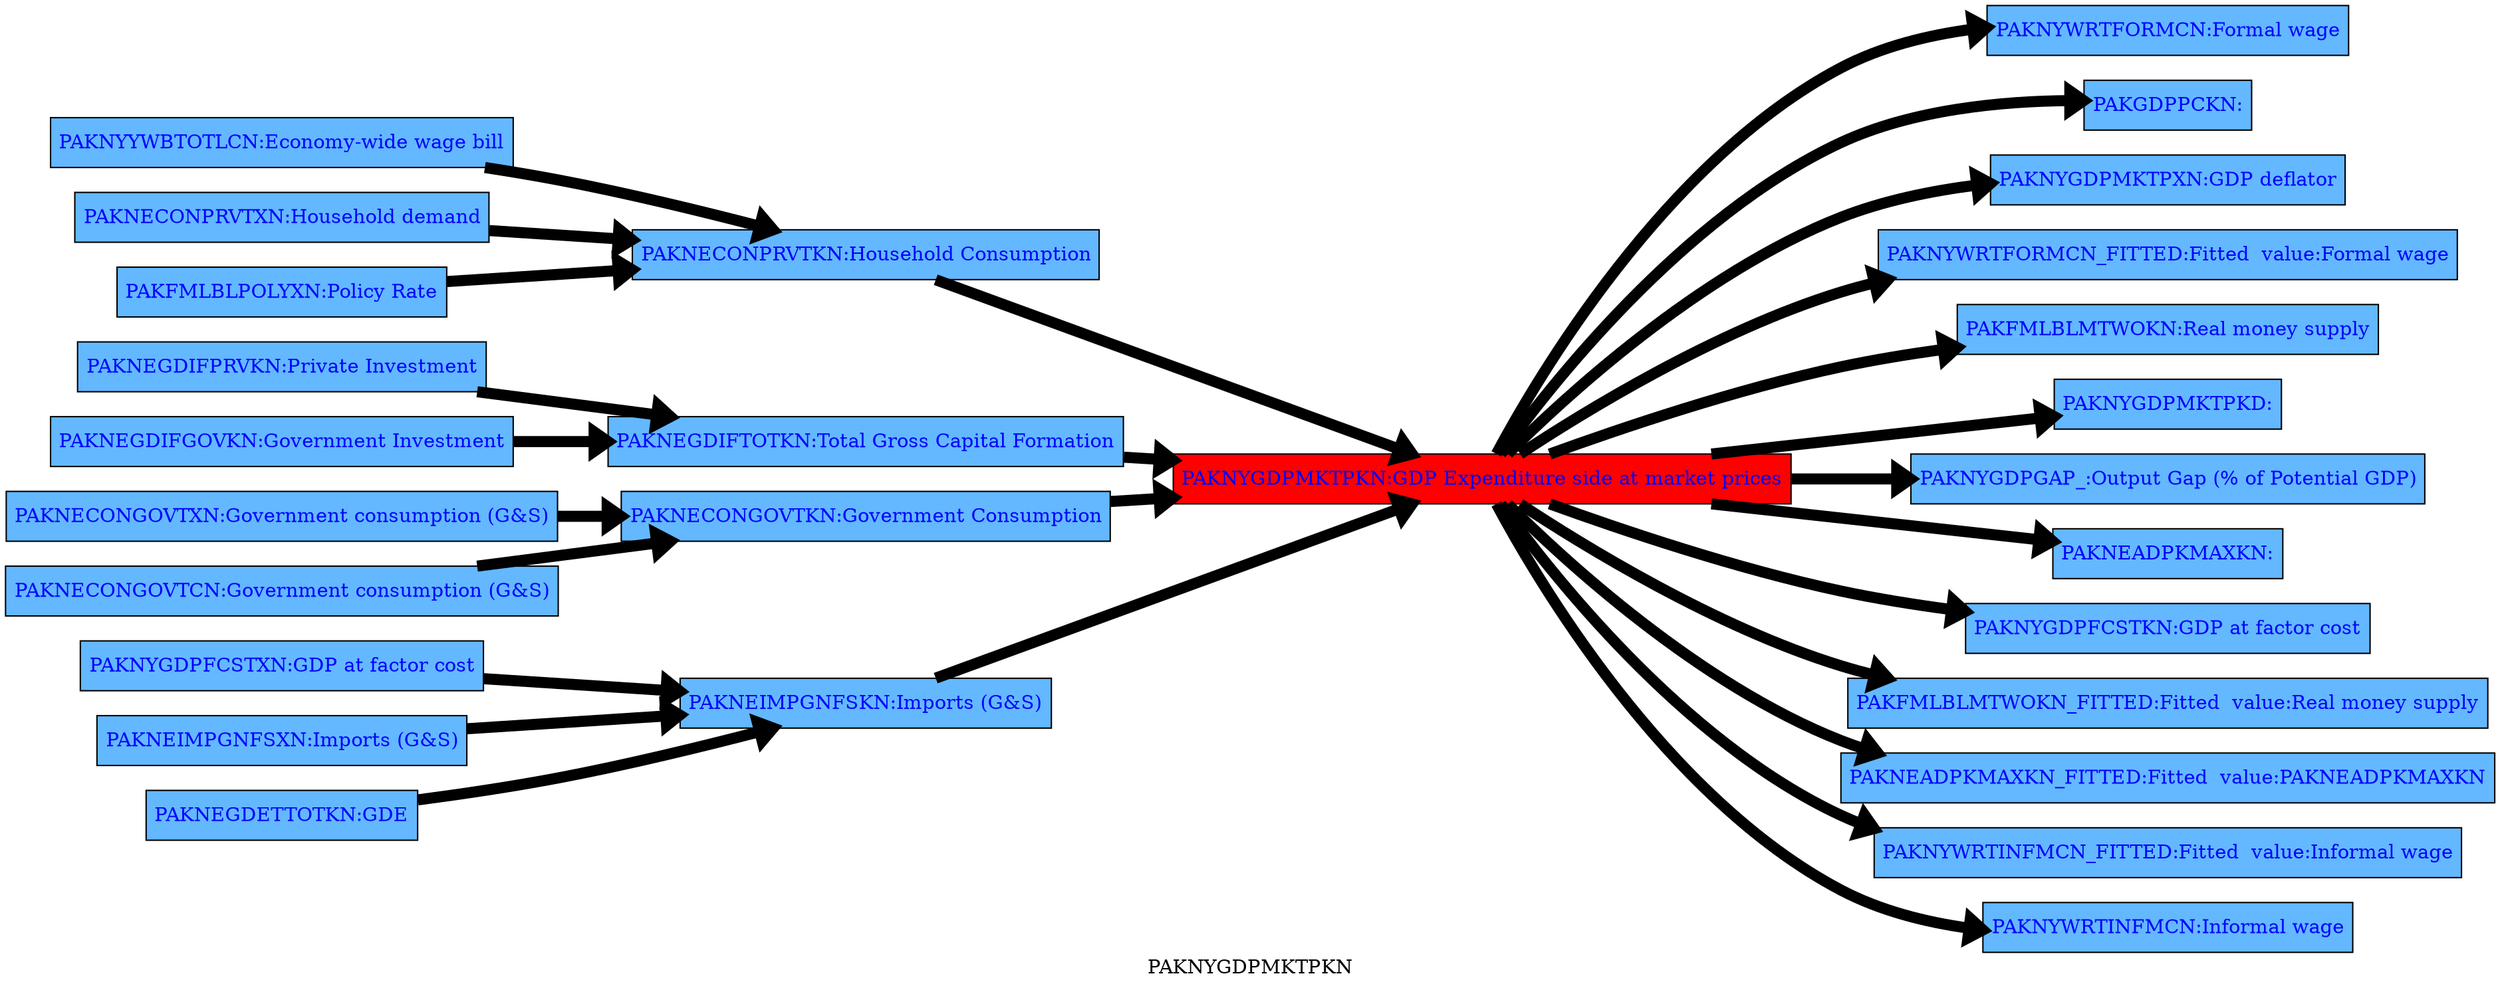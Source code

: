digraph TD { rankdir ="LR" 
{node  [margin=0.025 fontcolor=blue style=filled ] 
 "PAKNYWRTFORMCN" [ shape=box fillcolor= steelblue1 tooltip="Formal wage&#10;FRML &lt;Z,EXO&gt; PAKNYWRTFORMCN = (PAKNYWRTFORMCN(-1)*EXP(-PAKNYWRTFORMCN_A+ (-0.120164450250183-0.3*(LOG(PAKNYWRTFORMCN(-1))-LOG(PAKNYGDPFCSTXN(-1))-LOG(PAKNYGDPPOTLKN(-1)/PAKLMEMPSTRLCN(-1)))+0.2*((LOG(PAKNYWRTFORMCN(-1)))-(LOG(PAKNYWRTFORMCN(-2))))+(1-0.2)*(0.5*((LOG(PAKNYGDPFCSTXN(-1)))-(LOG(PAKNYGDPFCSTXN(-2))))+0.5*(PAKINFLEXPT/100)+((LOG(PAKNYGDPMKTPKN/PAKLMEMPSTRLCN))-(LOG(PAKNYGDPMKTPKN(-1)/PAKLMEMPSTRLCN(-1)))))-0.2*(PAKLMUNRTOTLCN-PAKLMUNRSTRLCN)/100+0.15233813938029*DURING_2000-0.183411483907703*DURING_2001) )) * (1-PAKNYWRTFORMCN_D)+ PAKNYWRTFORMCN_X*PAKNYWRTFORMCN_D  &#36;"  margin=0.025 fontcolor=blue style = filled  label=<<TABLE BORDER='0' CELLBORDER = '0' style = "filled"  > <TR><TD tooltip="Formal wage&#10;FRML &lt;Z,EXO&gt; PAKNYWRTFORMCN = (PAKNYWRTFORMCN(-1)*EXP(-PAKNYWRTFORMCN_A+ (-0.120164450250183-0.3*(LOG(PAKNYWRTFORMCN(-1))-LOG(PAKNYGDPFCSTXN(-1))-LOG(PAKNYGDPPOTLKN(-1)/PAKLMEMPSTRLCN(-1)))+0.2*((LOG(PAKNYWRTFORMCN(-1)))-(LOG(PAKNYWRTFORMCN(-2))))+(1-0.2)*(0.5*((LOG(PAKNYGDPFCSTXN(-1)))-(LOG(PAKNYGDPFCSTXN(-2))))+0.5*(PAKINFLEXPT/100)+((LOG(PAKNYGDPMKTPKN/PAKLMEMPSTRLCN))-(LOG(PAKNYGDPMKTPKN(-1)/PAKLMEMPSTRLCN(-1)))))-0.2*(PAKLMUNRTOTLCN-PAKLMUNRSTRLCN)/100+0.15233813938029*DURING_2000-0.183411483907703*DURING_2001) )) * (1-PAKNYWRTFORMCN_D)+ PAKNYWRTFORMCN_X*PAKNYWRTFORMCN_D  &#36;">PAKNYWRTFORMCN:Formal wage</TD></TR> </TABLE>> ]
"PAKGDPPCKN" [ shape=box fillcolor= steelblue1 tooltip="PAKGDPPCKN&#10;FRML  &lt;&gt; PAKGDPPCKN = (PAKNYGDPMKTPKN/PAKSPPOPTOTL) &#36;"  margin=0.025 fontcolor=blue style = filled  label=<<TABLE BORDER='0' CELLBORDER = '0' style = "filled"  > <TR><TD tooltip="PAKGDPPCKN&#10;FRML  &lt;&gt; PAKGDPPCKN = (PAKNYGDPMKTPKN/PAKSPPOPTOTL) &#36;">PAKGDPPCKN:</TD></TR> </TABLE>> ]
"PAKNYGDPMKTPXN" [ shape=box fillcolor= steelblue1 tooltip="GDP deflator&#10;FRML  &lt;&gt; PAKNYGDPMKTPXN = PAKNYGDPMKTPCN/PAKNYGDPMKTPKN &#36;"  margin=0.025 fontcolor=blue style = filled  label=<<TABLE BORDER='0' CELLBORDER = '0' style = "filled"  > <TR><TD tooltip="GDP deflator&#10;FRML  &lt;&gt; PAKNYGDPMKTPXN = PAKNYGDPMKTPCN/PAKNYGDPMKTPKN &#36;">PAKNYGDPMKTPXN:GDP deflator</TD></TR> </TABLE>> ]
"PAKNYWRTFORMCN_FITTED" [ shape=box fillcolor= steelblue1 tooltip="Fitted  value:Formal wage&#10;FRML &lt;FIT&gt; PAKNYWRTFORMCN_FITTED = PAKNYWRTFORMCN(-1)*EXP( (-0.120164450250183-0.3*(LOG(PAKNYWRTFORMCN(-1))-LOG(PAKNYGDPFCSTXN(-1))-LOG(PAKNYGDPPOTLKN(-1)/PAKLMEMPSTRLCN(-1)))+0.2*((LOG(PAKNYWRTFORMCN(-1)))-(LOG(PAKNYWRTFORMCN(-2))))+(1-0.2)*(0.5*((LOG(PAKNYGDPFCSTXN(-1)))-(LOG(PAKNYGDPFCSTXN(-2))))+0.5*(PAKINFLEXPT/100)+((LOG(PAKNYGDPMKTPKN/PAKLMEMPSTRLCN))-(LOG(PAKNYGDPMKTPKN(-1)/PAKLMEMPSTRLCN(-1)))))-0.2*(PAKLMUNRTOTLCN-PAKLMUNRSTRLCN)/100+0.15233813938029*DURING_2000-0.183411483907703*DURING_2001) ) &#36;"  margin=0.025 fontcolor=blue style = filled  label=<<TABLE BORDER='0' CELLBORDER = '0' style = "filled"  > <TR><TD tooltip="Fitted  value:Formal wage&#10;FRML &lt;FIT&gt; PAKNYWRTFORMCN_FITTED = PAKNYWRTFORMCN(-1)*EXP( (-0.120164450250183-0.3*(LOG(PAKNYWRTFORMCN(-1))-LOG(PAKNYGDPFCSTXN(-1))-LOG(PAKNYGDPPOTLKN(-1)/PAKLMEMPSTRLCN(-1)))+0.2*((LOG(PAKNYWRTFORMCN(-1)))-(LOG(PAKNYWRTFORMCN(-2))))+(1-0.2)*(0.5*((LOG(PAKNYGDPFCSTXN(-1)))-(LOG(PAKNYGDPFCSTXN(-2))))+0.5*(PAKINFLEXPT/100)+((LOG(PAKNYGDPMKTPKN/PAKLMEMPSTRLCN))-(LOG(PAKNYGDPMKTPKN(-1)/PAKLMEMPSTRLCN(-1)))))-0.2*(PAKLMUNRTOTLCN-PAKLMUNRSTRLCN)/100+0.15233813938029*DURING_2000-0.183411483907703*DURING_2001) ) &#36;">PAKNYWRTFORMCN_FITTED:Fitted  value:Formal wage</TD></TR> </TABLE>> ]
"PAKFMLBLMTWOKN" [ shape=box fillcolor= steelblue1 tooltip="Real money supply&#10;FRML &lt;Z,EXO&gt; PAKFMLBLMTWOKN = (PAKFMLBLMTWOKN(-1)*EXP(-PAKFMLBLMTWOKN_A+ (-0.2*(LOG(PAKFMLBLMTWOKN(-1))-LOG(PAKNYGDPMKTPKN(-1))+0.1*PAKFMLBLPOLYXN(-1)/100-LOG(PAKVELOCITY(-1)))-0.32628131688075+0.7*((LOG(PAKNYGDPMKTPKN))-(LOG(PAKNYGDPMKTPKN(-1))))-1*((PAKFMLBLPOLYXN/100)-(PAKFMLBLPOLYXN(-1)/100))-((LOG(PAKVELOCITY))-(LOG(PAKVELOCITY(-1))))) )) * (1-PAKFMLBLMTWOKN_D)+ PAKFMLBLMTWOKN_X*PAKFMLBLMTWOKN_D  &#36;"  margin=0.025 fontcolor=blue style = filled  label=<<TABLE BORDER='0' CELLBORDER = '0' style = "filled"  > <TR><TD tooltip="Real money supply&#10;FRML &lt;Z,EXO&gt; PAKFMLBLMTWOKN = (PAKFMLBLMTWOKN(-1)*EXP(-PAKFMLBLMTWOKN_A+ (-0.2*(LOG(PAKFMLBLMTWOKN(-1))-LOG(PAKNYGDPMKTPKN(-1))+0.1*PAKFMLBLPOLYXN(-1)/100-LOG(PAKVELOCITY(-1)))-0.32628131688075+0.7*((LOG(PAKNYGDPMKTPKN))-(LOG(PAKNYGDPMKTPKN(-1))))-1*((PAKFMLBLPOLYXN/100)-(PAKFMLBLPOLYXN(-1)/100))-((LOG(PAKVELOCITY))-(LOG(PAKVELOCITY(-1))))) )) * (1-PAKFMLBLMTWOKN_D)+ PAKFMLBLMTWOKN_X*PAKFMLBLMTWOKN_D  &#36;">PAKFMLBLMTWOKN:Real money supply</TD></TR> </TABLE>> ]
"PAKNECONPRVTKN" [ shape=box fillcolor= steelblue1 tooltip="Household Consumption&#10;FRML &lt;Z,EXO&gt; PAKNECONPRVTKN = (PAKNECONPRVTKN(-1)*EXP(-PAKNECONPRVTKN_A+ (-0.2*(LOG(PAKNECONPRVTKN(-1))-LOG((PAKNYYWBTOTLCN(-1)*(1-PAKGGREVDRCTXN(-1)/100))/PAKNECONPRVTXN(-1)))+1*((LOG((PAKNYYWBTOTLCN*(1-PAKGGREVDRCTXN/100))/PAKNECONPRVTXN))-(LOG((PAKNYYWBTOTLCN(-1)*(1-PAKGGREVDRCTXN(-1)/100))/PAKNECONPRVTXN(-1))))+0.0303228629698929+0.0163839011059956*DURING_2010-0.3*(PAKFMLBLPOLYXN/100-((LOG(PAKNECONPRVTXN))-(LOG(PAKNECONPRVTXN(-1)))))) )) * (1-PAKNECONPRVTKN_D)+ PAKNECONPRVTKN_X*PAKNECONPRVTKN_D  &#36;"  margin=0.025 fontcolor=blue style = filled  label=<<TABLE BORDER='0' CELLBORDER = '0' style = "filled"  > <TR><TD tooltip="Household Consumption&#10;FRML &lt;Z,EXO&gt; PAKNECONPRVTKN = (PAKNECONPRVTKN(-1)*EXP(-PAKNECONPRVTKN_A+ (-0.2*(LOG(PAKNECONPRVTKN(-1))-LOG((PAKNYYWBTOTLCN(-1)*(1-PAKGGREVDRCTXN(-1)/100))/PAKNECONPRVTXN(-1)))+1*((LOG((PAKNYYWBTOTLCN*(1-PAKGGREVDRCTXN/100))/PAKNECONPRVTXN))-(LOG((PAKNYYWBTOTLCN(-1)*(1-PAKGGREVDRCTXN(-1)/100))/PAKNECONPRVTXN(-1))))+0.0303228629698929+0.0163839011059956*DURING_2010-0.3*(PAKFMLBLPOLYXN/100-((LOG(PAKNECONPRVTXN))-(LOG(PAKNECONPRVTXN(-1)))))) )) * (1-PAKNECONPRVTKN_D)+ PAKNECONPRVTKN_X*PAKNECONPRVTKN_D  &#36;">PAKNECONPRVTKN:Household Consumption</TD></TR> </TABLE>> ]
"PAKNEGDIFTOTKN" [ shape=box fillcolor= steelblue1 tooltip="Total Gross Capital Formation&#10;FRML  &lt;&gt; PAKNEGDIFTOTKN = PAKNEGDIFGOVKN+PAKNEGDIFPRVKN &#36;"  margin=0.025 fontcolor=blue style = filled  label=<<TABLE BORDER='0' CELLBORDER = '0' style = "filled"  > <TR><TD tooltip="Total Gross Capital Formation&#10;FRML  &lt;&gt; PAKNEGDIFTOTKN = PAKNEGDIFGOVKN+PAKNEGDIFPRVKN &#36;">PAKNEGDIFTOTKN:Total Gross Capital Formation</TD></TR> </TABLE>> ]
"PAKNYGDPMKTPKD" [ shape=box fillcolor= steelblue1 tooltip="PAKNYGDPMKTPKD&#10;FRML  &lt;&gt; PAKNYGDPMKTPKD = (PAKNYGDPMKTPKN*((PAKNYGDPMKTPCN_VALUE_2010)/((PAKNYGDPMKTPKN_VALUE_2010))))/(PAKPANUSATLS_VALUE_2010) &#36;"  margin=0.025 fontcolor=blue style = filled  label=<<TABLE BORDER='0' CELLBORDER = '0' style = "filled"  > <TR><TD tooltip="PAKNYGDPMKTPKD&#10;FRML  &lt;&gt; PAKNYGDPMKTPKD = (PAKNYGDPMKTPKN*((PAKNYGDPMKTPCN_VALUE_2010)/((PAKNYGDPMKTPKN_VALUE_2010))))/(PAKPANUSATLS_VALUE_2010) &#36;">PAKNYGDPMKTPKD:</TD></TR> </TABLE>> ]
"PAKNECONGOVTXN" [ shape=box fillcolor= steelblue1 tooltip="Government consumption (G&#38;S)&#10;FRML &lt;Z,EXO&gt; PAKNECONGOVTXN = (PAKNECONGOVTXN(-1)*EXP(-PAKNECONGOVTXN_A+ (-0.3*(LOG(PAKNECONGOVTXN(-1))-LOG(PAKNECONPRVTXN(-1)))+0.0752362082122748+0.5*((LOG(PAKNECONGOVTXN(-1)))-(LOG(PAKNECONGOVTXN(-2))))+(1-0.5)*((LOG(PAKNECONPRVTXN))-(LOG(PAKNECONPRVTXN(-1))))) )) * (1-PAKNECONGOVTXN_D)+ PAKNECONGOVTXN_X*PAKNECONGOVTXN_D  &#36;"  margin=0.025 fontcolor=blue style = filled  label=<<TABLE BORDER='0' CELLBORDER = '0' style = "filled"  > <TR><TD tooltip="Government consumption (G&#38;S)&#10;FRML &lt;Z,EXO&gt; PAKNECONGOVTXN = (PAKNECONGOVTXN(-1)*EXP(-PAKNECONGOVTXN_A+ (-0.3*(LOG(PAKNECONGOVTXN(-1))-LOG(PAKNECONPRVTXN(-1)))+0.0752362082122748+0.5*((LOG(PAKNECONGOVTXN(-1)))-(LOG(PAKNECONGOVTXN(-2))))+(1-0.5)*((LOG(PAKNECONPRVTXN))-(LOG(PAKNECONPRVTXN(-1))))) )) * (1-PAKNECONGOVTXN_D)+ PAKNECONGOVTXN_X*PAKNECONGOVTXN_D  &#36;">PAKNECONGOVTXN:Government consumption (G&#38;S)</TD></TR> </TABLE>> ]
"PAKNYGDPGAP_" [ shape=box fillcolor= steelblue1 tooltip="Output Gap (% of Potential GDP)&#10;FRML  &lt;&gt; PAKNYGDPGAP_ = ((PAKNYGDPMKTPKN/PAKNYGDPPOTLKN-1)*100) &#36;"  margin=0.025 fontcolor=blue style = filled  label=<<TABLE BORDER='0' CELLBORDER = '0' style = "filled"  > <TR><TD tooltip="Output Gap (% of Potential GDP)&#10;FRML  &lt;&gt; PAKNYGDPGAP_ = ((PAKNYGDPMKTPKN/PAKNYGDPPOTLKN-1)*100) &#36;">PAKNYGDPGAP_:Output Gap (% of Potential GDP)</TD></TR> </TABLE>> ]
"PAKNEADPKMAXKN" [ shape=box fillcolor= steelblue1 tooltip="PAKNEADPKMAXKN&#10;FRML &lt;Z,EXO&gt; PAKNEADPKMAXKN = (0*DUMH+((1+0.01)/(0.01+PAKDEPR))*(PAKAVDAMAGE/100)*PAKNYGDPMKTPKN + PAKNEADPKMAXKN_A)* (1-PAKNEADPKMAXKN_D)+ PAKNEADPKMAXKN_X*PAKNEADPKMAXKN_D  &#36;"  margin=0.025 fontcolor=blue style = filled  label=<<TABLE BORDER='0' CELLBORDER = '0' style = "filled"  > <TR><TD tooltip="PAKNEADPKMAXKN&#10;FRML &lt;Z,EXO&gt; PAKNEADPKMAXKN = (0*DUMH+((1+0.01)/(0.01+PAKDEPR))*(PAKAVDAMAGE/100)*PAKNYGDPMKTPKN + PAKNEADPKMAXKN_A)* (1-PAKNEADPKMAXKN_D)+ PAKNEADPKMAXKN_X*PAKNEADPKMAXKN_D  &#36;">PAKNEADPKMAXKN:</TD></TR> </TABLE>> ]
"PAKNYYWBTOTLCN" [ shape=box fillcolor= steelblue1 tooltip="Economy-wide wage bill&#10;FRML  &lt;&gt; PAKNYYWBTOTLCN = PAKNYWRTTOTLCN*PAKLMEMPTOTLCN &#36;"  margin=0.025 fontcolor=blue style = filled  label=<<TABLE BORDER='0' CELLBORDER = '0' style = "filled"  > <TR><TD tooltip="Economy-wide wage bill&#10;FRML  &lt;&gt; PAKNYYWBTOTLCN = PAKNYWRTTOTLCN*PAKLMEMPTOTLCN &#36;">PAKNYYWBTOTLCN:Economy-wide wage bill</TD></TR> </TABLE>> ]
"PAKNYGDPFCSTKN" [ shape=box fillcolor= steelblue1 tooltip="GDP at factor cost&#10;FRML  &lt;&gt; PAKNYGDPFCSTKN = PAKNYGDPMKTPKN-PAKNYTAXNINDKN &#36;"  margin=0.025 fontcolor=blue style = filled  label=<<TABLE BORDER='0' CELLBORDER = '0' style = "filled"  > <TR><TD tooltip="GDP at factor cost&#10;FRML  &lt;&gt; PAKNYGDPFCSTKN = PAKNYGDPMKTPKN-PAKNYTAXNINDKN &#36;">PAKNYGDPFCSTKN:GDP at factor cost</TD></TR> </TABLE>> ]
"PAKFMLBLMTWOKN_FITTED" [ shape=box fillcolor= steelblue1 tooltip="Fitted  value:Real money supply&#10;FRML &lt;FIT&gt; PAKFMLBLMTWOKN_FITTED = PAKFMLBLMTWOKN(-1)*EXP( (-0.2*(LOG(PAKFMLBLMTWOKN(-1))-LOG(PAKNYGDPMKTPKN(-1))+0.1*PAKFMLBLPOLYXN(-1)/100-LOG(PAKVELOCITY(-1)))-0.32628131688075+0.7*((LOG(PAKNYGDPMKTPKN))-(LOG(PAKNYGDPMKTPKN(-1))))-1*((PAKFMLBLPOLYXN/100)-(PAKFMLBLPOLYXN(-1)/100))-((LOG(PAKVELOCITY))-(LOG(PAKVELOCITY(-1))))) ) &#36;"  margin=0.025 fontcolor=blue style = filled  label=<<TABLE BORDER='0' CELLBORDER = '0' style = "filled"  > <TR><TD tooltip="Fitted  value:Real money supply&#10;FRML &lt;FIT&gt; PAKFMLBLMTWOKN_FITTED = PAKFMLBLMTWOKN(-1)*EXP( (-0.2*(LOG(PAKFMLBLMTWOKN(-1))-LOG(PAKNYGDPMKTPKN(-1))+0.1*PAKFMLBLPOLYXN(-1)/100-LOG(PAKVELOCITY(-1)))-0.32628131688075+0.7*((LOG(PAKNYGDPMKTPKN))-(LOG(PAKNYGDPMKTPKN(-1))))-1*((PAKFMLBLPOLYXN/100)-(PAKFMLBLPOLYXN(-1)/100))-((LOG(PAKVELOCITY))-(LOG(PAKVELOCITY(-1))))) ) &#36;">PAKFMLBLMTWOKN_FITTED:Fitted  value:Real money supply</TD></TR> </TABLE>> ]
"PAKNEGDIFPRVKN" [ shape=box fillcolor= steelblue1 tooltip="Private Investment&#10;FRML &lt;Z,EXO&gt; PAKNEGDIFPRVKN = (-PAKNEGDIFPRVKN_A*PAKNEGDIKSTKKN(-1)+ (-0.00526826150713402+0.826734606421746*(PAKNEGDIFPRVKN(-1)/PAKNEGDIKSTKKN(-2))+(1-0.826734606421746)*(((LOG(PAKNYGDPPOTLKN))-(LOG(PAKNYGDPPOTLKN(-1))))+PAKDEPR)-0.00378813564556318*((LOG(PAKNEKRTTOTLCN/PAKNYGDPFCSTXN))-(LOG(PAKNEKRTTOTLCN(-1)/PAKNYGDPFCSTXN(-1))))) *PAKNEGDIKSTKKN(-1)) * (1-PAKNEGDIFPRVKN_D)+ PAKNEGDIFPRVKN_X*PAKNEGDIFPRVKN_D  &#36;"  margin=0.025 fontcolor=blue style = filled  label=<<TABLE BORDER='0' CELLBORDER = '0' style = "filled"  > <TR><TD tooltip="Private Investment&#10;FRML &lt;Z,EXO&gt; PAKNEGDIFPRVKN = (-PAKNEGDIFPRVKN_A*PAKNEGDIKSTKKN(-1)+ (-0.00526826150713402+0.826734606421746*(PAKNEGDIFPRVKN(-1)/PAKNEGDIKSTKKN(-2))+(1-0.826734606421746)*(((LOG(PAKNYGDPPOTLKN))-(LOG(PAKNYGDPPOTLKN(-1))))+PAKDEPR)-0.00378813564556318*((LOG(PAKNEKRTTOTLCN/PAKNYGDPFCSTXN))-(LOG(PAKNEKRTTOTLCN(-1)/PAKNYGDPFCSTXN(-1))))) *PAKNEGDIKSTKKN(-1)) * (1-PAKNEGDIFPRVKN_D)+ PAKNEGDIFPRVKN_X*PAKNEGDIFPRVKN_D  &#36;">PAKNEGDIFPRVKN:Private Investment</TD></TR> </TABLE>> ]
"PAKNEADPKMAXKN_FITTED" [ shape=box fillcolor= steelblue1 tooltip="Fitted  value:PAKNEADPKMAXKN&#10;FRML &lt;FIT&gt; PAKNEADPKMAXKN_FITTED = 0*DUMH+((1+0.01)/(0.01+PAKDEPR))*(PAKAVDAMAGE/100)*PAKNYGDPMKTPKN &#36;"  margin=0.025 fontcolor=blue style = filled  label=<<TABLE BORDER='0' CELLBORDER = '0' style = "filled"  > <TR><TD tooltip="Fitted  value:PAKNEADPKMAXKN&#10;FRML &lt;FIT&gt; PAKNEADPKMAXKN_FITTED = 0*DUMH+((1+0.01)/(0.01+PAKDEPR))*(PAKAVDAMAGE/100)*PAKNYGDPMKTPKN &#36;">PAKNEADPKMAXKN_FITTED:Fitted  value:PAKNEADPKMAXKN</TD></TR> </TABLE>> ]
"PAKNECONPRVTXN" [ shape=box fillcolor= steelblue1 tooltip="Household demand&#10;FRML  &lt;&gt; PAKNECONPRVTXN = ((PAKNECONENGYSH**PAKCESENGYCON)*PAKNECONENGYXN**(1-PAKCESENGYCON)+(PAKNECONOTHRSH**PAKCESENGYCON)*PAKNECONOTHRXN**(1-PAKCESENGYCON))**(1/(1-PAKCESENGYCON)) &#36;"  margin=0.025 fontcolor=blue style = filled  label=<<TABLE BORDER='0' CELLBORDER = '0' style = "filled"  > <TR><TD tooltip="Household demand&#10;FRML  &lt;&gt; PAKNECONPRVTXN = ((PAKNECONENGYSH**PAKCESENGYCON)*PAKNECONENGYXN**(1-PAKCESENGYCON)+(PAKNECONOTHRSH**PAKCESENGYCON)*PAKNECONOTHRXN**(1-PAKCESENGYCON))**(1/(1-PAKCESENGYCON)) &#36;">PAKNECONPRVTXN:Household demand</TD></TR> </TABLE>> ]
"PAKNYGDPFCSTXN" [ shape=box fillcolor= steelblue1 tooltip="GDP at factor cost&#10;FRML &lt;Z,EXO&gt; PAKNYGDPFCSTXN = (PAKNYGDPFCSTXN(-1)*EXP(-PAKNYGDPFCSTXN_A+ (0.6*((LOG(PAKNYGDPFCSTXN(-1)))-(LOG(PAKNYGDPFCSTXN(-2))))+(1-0.6)*(0.7*PAKINFLEXPT/100+(1-0.7)*((LOG(PAKPSTAR(-1)))-(LOG(PAKPSTAR(-2)))))+0.25*PAKNYGDPGAP_/100+0.262461811660072*DURING_2000-0.205776950553378*DURING_2001) )) * (1-PAKNYGDPFCSTXN_D)+ PAKNYGDPFCSTXN_X*PAKNYGDPFCSTXN_D  &#36;"  margin=0.025 fontcolor=blue style = filled  label=<<TABLE BORDER='0' CELLBORDER = '0' style = "filled"  > <TR><TD tooltip="GDP at factor cost&#10;FRML &lt;Z,EXO&gt; PAKNYGDPFCSTXN = (PAKNYGDPFCSTXN(-1)*EXP(-PAKNYGDPFCSTXN_A+ (0.6*((LOG(PAKNYGDPFCSTXN(-1)))-(LOG(PAKNYGDPFCSTXN(-2))))+(1-0.6)*(0.7*PAKINFLEXPT/100+(1-0.7)*((LOG(PAKPSTAR(-1)))-(LOG(PAKPSTAR(-2)))))+0.25*PAKNYGDPGAP_/100+0.262461811660072*DURING_2000-0.205776950553378*DURING_2001) )) * (1-PAKNYGDPFCSTXN_D)+ PAKNYGDPFCSTXN_X*PAKNYGDPFCSTXN_D  &#36;">PAKNYGDPFCSTXN:GDP at factor cost</TD></TR> </TABLE>> ]
"PAKNECONGOVTCN" [ shape=box fillcolor= steelblue1 tooltip="Government consumption (G&#38;S)&#10;FRML &lt;Z,EXO&gt; PAKNECONGOVTCN = (-PAKNECONGOVTCN_A*PAKNECONGOVTCN(-1)/100+ ((100 * ( (PAKGGEXPGNFSCN) / (PAKGGEXPGNFSCN(-1)) -1)) +0.764199817873939*DUMH) *PAKNECONGOVTCN(-1)/100+PAKNECONGOVTCN(-1)) * (1-PAKNECONGOVTCN_D)+ PAKNECONGOVTCN_X*PAKNECONGOVTCN_D  &#36;"  margin=0.025 fontcolor=blue style = filled  label=<<TABLE BORDER='0' CELLBORDER = '0' style = "filled"  > <TR><TD tooltip="Government consumption (G&#38;S)&#10;FRML &lt;Z,EXO&gt; PAKNECONGOVTCN = (-PAKNECONGOVTCN_A*PAKNECONGOVTCN(-1)/100+ ((100 * ( (PAKGGEXPGNFSCN) / (PAKGGEXPGNFSCN(-1)) -1)) +0.764199817873939*DUMH) *PAKNECONGOVTCN(-1)/100+PAKNECONGOVTCN(-1)) * (1-PAKNECONGOVTCN_D)+ PAKNECONGOVTCN_X*PAKNECONGOVTCN_D  &#36;">PAKNECONGOVTCN:Government consumption (G&#38;S)</TD></TR> </TABLE>> ]
"PAKNYWRTINFMCN_FITTED" [ shape=box fillcolor= steelblue1 tooltip="Fitted  value:Informal wage&#10;FRML &lt;FIT&gt; PAKNYWRTINFMCN_FITTED = PAKNYWRTINFMCN(-1)*EXP( (-0.122614247140616-0.3*(LOG(PAKNYWRTINFMCN(-1))-LOG(PAKNYGDPFCSTXN(-1))-LOG(PAKNYGDPPOTLKN(-1)/PAKLMEMPSTRLCN(-1)))+0.2*((LOG(PAKNYWRTINFMCN(-1)))-(LOG(PAKNYWRTINFMCN(-2))))+(1-0.2)*(0.5*((LOG(PAKNYGDPFCSTXN(-1)))-(LOG(PAKNYGDPFCSTXN(-2))))+0.5*(PAKINFLEXPT/100)+((LOG(PAKNYGDPMKTPKN/PAKLMEMPSTRLCN))-(LOG(PAKNYGDPMKTPKN(-1)/PAKLMEMPSTRLCN(-1)))))-0.2*(PAKLMUNRTOTLCN-PAKLMUNRSTRLCN)/100+0.15347529018182*DURING_2000-0.183372342445734*DURING_2001) ) &#36;"  margin=0.025 fontcolor=blue style = filled  label=<<TABLE BORDER='0' CELLBORDER = '0' style = "filled"  > <TR><TD tooltip="Fitted  value:Informal wage&#10;FRML &lt;FIT&gt; PAKNYWRTINFMCN_FITTED = PAKNYWRTINFMCN(-1)*EXP( (-0.122614247140616-0.3*(LOG(PAKNYWRTINFMCN(-1))-LOG(PAKNYGDPFCSTXN(-1))-LOG(PAKNYGDPPOTLKN(-1)/PAKLMEMPSTRLCN(-1)))+0.2*((LOG(PAKNYWRTINFMCN(-1)))-(LOG(PAKNYWRTINFMCN(-2))))+(1-0.2)*(0.5*((LOG(PAKNYGDPFCSTXN(-1)))-(LOG(PAKNYGDPFCSTXN(-2))))+0.5*(PAKINFLEXPT/100)+((LOG(PAKNYGDPMKTPKN/PAKLMEMPSTRLCN))-(LOG(PAKNYGDPMKTPKN(-1)/PAKLMEMPSTRLCN(-1)))))-0.2*(PAKLMUNRTOTLCN-PAKLMUNRSTRLCN)/100+0.15347529018182*DURING_2000-0.183372342445734*DURING_2001) ) &#36;">PAKNYWRTINFMCN_FITTED:Fitted  value:Informal wage</TD></TR> </TABLE>> ]
"PAKNECONGOVTKN" [ shape=box fillcolor= steelblue1 tooltip="Government Consumption&#10;FRML  &lt;&gt; PAKNECONGOVTKN = PAKNECONGOVTCN/PAKNECONGOVTXN &#36;"  margin=0.025 fontcolor=blue style = filled  label=<<TABLE BORDER='0' CELLBORDER = '0' style = "filled"  > <TR><TD tooltip="Government Consumption&#10;FRML  &lt;&gt; PAKNECONGOVTKN = PAKNECONGOVTCN/PAKNECONGOVTXN &#36;">PAKNECONGOVTKN:Government Consumption</TD></TR> </TABLE>> ]
"PAKFMLBLPOLYXN" [ shape=box fillcolor= steelblue1 tooltip="Policy Rate&#10;FRML &lt;Z,EXO&gt; PAKFMLBLPOLYXN = (-100*PAKFMLBLPOLYXN_A+100* (0.905129162122953*PAKFMLBLPOLYXN(-1)/100+(1-0.905129162122953)*(PAKMPPOLNATRXN/100+1.2*(((LOG(PAKNECONPRVTXN))-(LOG(PAKNECONPRVTXN(-1))))-PAKINFLEXPT/100)+0.5*PAKNYGDPGAP_/100)) ) * (1-PAKFMLBLPOLYXN_D)+ PAKFMLBLPOLYXN_X*PAKFMLBLPOLYXN_D  &#36;"  margin=0.025 fontcolor=blue style = filled  label=<<TABLE BORDER='0' CELLBORDER = '0' style = "filled"  > <TR><TD tooltip="Policy Rate&#10;FRML &lt;Z,EXO&gt; PAKFMLBLPOLYXN = (-100*PAKFMLBLPOLYXN_A+100* (0.905129162122953*PAKFMLBLPOLYXN(-1)/100+(1-0.905129162122953)*(PAKMPPOLNATRXN/100+1.2*(((LOG(PAKNECONPRVTXN))-(LOG(PAKNECONPRVTXN(-1))))-PAKINFLEXPT/100)+0.5*PAKNYGDPGAP_/100)) ) * (1-PAKFMLBLPOLYXN_D)+ PAKFMLBLPOLYXN_X*PAKFMLBLPOLYXN_D  &#36;">PAKFMLBLPOLYXN:Policy Rate</TD></TR> </TABLE>> ]
"PAKNEIMPGNFSXN" [ shape=box fillcolor= steelblue1 tooltip="Imports (G&#38;S)&#10;FRML  &lt;&gt; PAKNEIMPGNFSXN = ((PAKNEIMPENGYSH**PAKCESENGYIMPT)*PAKNVENGNIMPXN**(1-PAKCESENGYIMPT)+(PAKNEIMPOTHRSH**PAKCESENGYIMPT)*PAKNEIMPGSNEXN**(1-PAKCESENGYIMPT))**(1/(1-PAKCESENGYIMPT)) &#36;"  margin=0.025 fontcolor=blue style = filled  label=<<TABLE BORDER='0' CELLBORDER = '0' style = "filled"  > <TR><TD tooltip="Imports (G&#38;S)&#10;FRML  &lt;&gt; PAKNEIMPGNFSXN = ((PAKNEIMPENGYSH**PAKCESENGYIMPT)*PAKNVENGNIMPXN**(1-PAKCESENGYIMPT)+(PAKNEIMPOTHRSH**PAKCESENGYIMPT)*PAKNEIMPGSNEXN**(1-PAKCESENGYIMPT))**(1/(1-PAKCESENGYIMPT)) &#36;">PAKNEIMPGNFSXN:Imports (G&#38;S)</TD></TR> </TABLE>> ]
"PAKNEIMPGNFSKN" [ shape=box fillcolor= steelblue1 tooltip="Imports (G&#38;S)&#10;FRML &lt;Z,EXO&gt; PAKNEIMPGNFSKN = (PAKNEIMPGNFSKN(-1)*EXP(-PAKNEIMPGNFSKN_A+ (-0.324143718656754*(LOG(PAKNEIMPGNFSKN(-1))-LOG(PAKNEGDETTOTKN(-1))+0.8*LOG(PAKNEIMPGNFSXN(-1)/PAKNYGDPFCSTXN(-1)))-0.583459272245018+1*((LOG(PAKNEGDETTOTKN))-(LOG(PAKNEGDETTOTKN(-1))))-0.0921874580409631*((LOG(PAKNEIMPGNFSXN/PAKNYGDPFCSTXN))-(LOG(PAKNEIMPGNFSXN(-1)/PAKNYGDPFCSTXN(-1))))-0.0361746331863615*DURING_2012) )) * (1-PAKNEIMPGNFSKN_D)+ PAKNEIMPGNFSKN_X*PAKNEIMPGNFSKN_D  &#36;"  margin=0.025 fontcolor=blue style = filled  label=<<TABLE BORDER='0' CELLBORDER = '0' style = "filled"  > <TR><TD tooltip="Imports (G&#38;S)&#10;FRML &lt;Z,EXO&gt; PAKNEIMPGNFSKN = (PAKNEIMPGNFSKN(-1)*EXP(-PAKNEIMPGNFSKN_A+ (-0.324143718656754*(LOG(PAKNEIMPGNFSKN(-1))-LOG(PAKNEGDETTOTKN(-1))+0.8*LOG(PAKNEIMPGNFSXN(-1)/PAKNYGDPFCSTXN(-1)))-0.583459272245018+1*((LOG(PAKNEGDETTOTKN))-(LOG(PAKNEGDETTOTKN(-1))))-0.0921874580409631*((LOG(PAKNEIMPGNFSXN/PAKNYGDPFCSTXN))-(LOG(PAKNEIMPGNFSXN(-1)/PAKNYGDPFCSTXN(-1))))-0.0361746331863615*DURING_2012) )) * (1-PAKNEIMPGNFSKN_D)+ PAKNEIMPGNFSKN_X*PAKNEIMPGNFSKN_D  &#36;">PAKNEIMPGNFSKN:Imports (G&#38;S)</TD></TR> </TABLE>> ]
"PAKNEGDETTOTKN" [ shape=box fillcolor= steelblue1 tooltip="GDE&#10;FRML  &lt;&gt; PAKNEGDETTOTKN = (PAKNECONPRVTKN+PAKNECONGOVTKN+PAKNEGDIFTOTKN+PAKNEGDISTKBKN+PAKNYGDPDISCKN) &#36;"  margin=0.025 fontcolor=blue style = filled  label=<<TABLE BORDER='0' CELLBORDER = '0' style = "filled"  > <TR><TD tooltip="GDE&#10;FRML  &lt;&gt; PAKNEGDETTOTKN = (PAKNECONPRVTKN+PAKNECONGOVTKN+PAKNEGDIFTOTKN+PAKNEGDISTKBKN+PAKNYGDPDISCKN) &#36;">PAKNEGDETTOTKN:GDE</TD></TR> </TABLE>> ]
"PAKNEGDIFGOVKN" [ shape=box fillcolor= steelblue1 tooltip="Government Investment&#10;FRML  &lt;&gt; PAKNEGDIFGOVKN = PAKNEGDIFGOVCN/PAKNEGDIFGOVXN &#36;"  margin=0.025 fontcolor=blue style = filled  label=<<TABLE BORDER='0' CELLBORDER = '0' style = "filled"  > <TR><TD tooltip="Government Investment&#10;FRML  &lt;&gt; PAKNEGDIFGOVKN = PAKNEGDIFGOVCN/PAKNEGDIFGOVXN &#36;">PAKNEGDIFGOVKN:Government Investment</TD></TR> </TABLE>> ]
"PAKNYGDPMKTPKN" [ shape=box fillcolor= red tooltip="GDP Expenditure side at market prices&#10;FRML  &lt;&gt; PAKNYGDPMKTPKN = PAKNECONPRVTKN+PAKNECONGOVTKN+PAKNEGDIFTOTKN+PAKNEGDISTKBKN+PAKNEEXPGNFSKN-PAKNEIMPGNFSKN+PAKNYGDPDISCKN+PAKADAP*PAKDISPREPKN &#36;"  margin=0.025 fontcolor=blue style = filled  label=<<TABLE BORDER='0' CELLBORDER = '0' style = "filled"  > <TR><TD tooltip="GDP Expenditure side at market prices&#10;FRML  &lt;&gt; PAKNYGDPMKTPKN = PAKNECONPRVTKN+PAKNECONGOVTKN+PAKNEGDIFTOTKN+PAKNEGDISTKBKN+PAKNEEXPGNFSKN-PAKNEIMPGNFSKN+PAKNYGDPDISCKN+PAKADAP*PAKDISPREPKN &#36;">PAKNYGDPMKTPKN:GDP Expenditure side at market prices</TD></TR> </TABLE>> ]
"PAKNYWRTINFMCN" [ shape=box fillcolor= steelblue1 tooltip="Informal wage&#10;FRML &lt;Z,EXO&gt; PAKNYWRTINFMCN = (PAKNYWRTINFMCN(-1)*EXP(-PAKNYWRTINFMCN_A+ (-0.122614247140616-0.3*(LOG(PAKNYWRTINFMCN(-1))-LOG(PAKNYGDPFCSTXN(-1))-LOG(PAKNYGDPPOTLKN(-1)/PAKLMEMPSTRLCN(-1)))+0.2*((LOG(PAKNYWRTINFMCN(-1)))-(LOG(PAKNYWRTINFMCN(-2))))+(1-0.2)*(0.5*((LOG(PAKNYGDPFCSTXN(-1)))-(LOG(PAKNYGDPFCSTXN(-2))))+0.5*(PAKINFLEXPT/100)+((LOG(PAKNYGDPMKTPKN/PAKLMEMPSTRLCN))-(LOG(PAKNYGDPMKTPKN(-1)/PAKLMEMPSTRLCN(-1)))))-0.2*(PAKLMUNRTOTLCN-PAKLMUNRSTRLCN)/100+0.15347529018182*DURING_2000-0.183372342445734*DURING_2001) )) * (1-PAKNYWRTINFMCN_D)+ PAKNYWRTINFMCN_X*PAKNYWRTINFMCN_D  &#36;"  margin=0.025 fontcolor=blue style = filled  label=<<TABLE BORDER='0' CELLBORDER = '0' style = "filled"  > <TR><TD tooltip="Informal wage&#10;FRML &lt;Z,EXO&gt; PAKNYWRTINFMCN = (PAKNYWRTINFMCN(-1)*EXP(-PAKNYWRTINFMCN_A+ (-0.122614247140616-0.3*(LOG(PAKNYWRTINFMCN(-1))-LOG(PAKNYGDPFCSTXN(-1))-LOG(PAKNYGDPPOTLKN(-1)/PAKLMEMPSTRLCN(-1)))+0.2*((LOG(PAKNYWRTINFMCN(-1)))-(LOG(PAKNYWRTINFMCN(-2))))+(1-0.2)*(0.5*((LOG(PAKNYGDPFCSTXN(-1)))-(LOG(PAKNYGDPFCSTXN(-2))))+0.5*(PAKINFLEXPT/100)+((LOG(PAKNYGDPMKTPKN/PAKLMEMPSTRLCN))-(LOG(PAKNYGDPMKTPKN(-1)/PAKLMEMPSTRLCN(-1)))))-0.2*(PAKLMUNRTOTLCN-PAKLMUNRSTRLCN)/100+0.15347529018182*DURING_2000-0.183372342445734*DURING_2001) )) * (1-PAKNYWRTINFMCN_D)+ PAKNYWRTINFMCN_X*PAKNYWRTINFMCN_D  &#36;">PAKNYWRTINFMCN:Informal wage</TD></TR> </TABLE>> ] 
} 
"PAKNYGDPMKTPKN" -> "PAKNEADPKMAXKN" [ style = filled tooltip=" PAKNYGDPMKTPKN -> PAKNEADPKMAXKN Min. att. 100%  max: 100%" href="bogus" penwidth = 8.0 ]
"PAKNYYWBTOTLCN" -> "PAKNECONPRVTKN" [ style = filled tooltip=" PAKNYYWBTOTLCN -> PAKNECONPRVTKN Min. att. -594%  max: 5823%" href="bogus" penwidth = 8.0 ]
"PAKNECONGOVTKN" -> "PAKNYGDPMKTPKN" [ style = filled tooltip=" PAKNECONGOVTKN -> PAKNYGDPMKTPKN Min. att. -108%  max: 835%" href="bogus" penwidth = 8.0 ]
"PAKNECONPRVTXN" -> "PAKNECONPRVTKN" [ style = filled tooltip=" PAKNECONPRVTXN -> PAKNECONPRVTKN Min. att. -5708%  max: 593%" href="bogus" penwidth = 8.0 ]
"PAKNYGDPMKTPKN" -> "PAKGDPPCKN" [ style = filled tooltip=" PAKNYGDPMKTPKN -> PAKGDPPCKN Min. att. 100%  max: 100%" href="bogus" penwidth = 8.0 ]
"PAKNEIMPGNFSXN" -> "PAKNEIMPGNFSKN" [ style = filled tooltip=" PAKNEIMPGNFSXN -> PAKNEIMPGNFSKN Min. att. -390%  max: 1559%" href="bogus" penwidth = 8.0 ]
"PAKNECONGOVTCN" -> "PAKNECONGOVTKN" [ style = filled tooltip=" PAKNECONGOVTCN -> PAKNECONGOVTKN Min. att. 117%  max: 963%" href="bogus" penwidth = 8.0 ]
"PAKFMLBLPOLYXN" -> "PAKNECONPRVTKN" [ style = filled tooltip=" PAKFMLBLPOLYXN -> PAKNECONPRVTKN Min. att. -160%  max: 20%" href="bogus" penwidth = 8.0 ]
"PAKNYGDPMKTPKN" -> "PAKNYGDPMKTPXN" [ style = filled tooltip=" PAKNYGDPMKTPKN -> PAKNYGDPMKTPXN Min. att. -81%  max: 46%" href="bogus" penwidth = 8.0 ]
"PAKNEGDIFGOVKN" -> "PAKNEGDIFTOTKN" [ style = filled tooltip=" PAKNEGDIFGOVKN -> PAKNEGDIFTOTKN Min. att. 6%  max: 105%" href="bogus" penwidth = 8.0 ]
"PAKNYGDPMKTPKN" -> "PAKNYWRTFORMCN_FITTED" [ style = filled tooltip=" PAKNYGDPMKTPKN -> PAKNYWRTFORMCN_FITTED Min. att. -3148%  max: 101%" href="bogus" penwidth = 8.0 ]
"PAKNYGDPMKTPKN" -> "PAKNYGDPFCSTKN" [ style = filled tooltip=" PAKNYGDPMKTPKN -> PAKNYGDPFCSTKN Min. att. 100%  max: 100%" href="bogus" penwidth = 8.0 ]
"PAKNEIMPGNFSKN" -> "PAKNYGDPMKTPKN" [ style = filled tooltip=" PAKNEIMPGNFSKN -> PAKNYGDPMKTPKN Min. att. -46%  max: 456%" href="bogus" penwidth = 8.0 ]
"PAKNYGDPMKTPKN" -> "PAKNEADPKMAXKN_FITTED" [ style = filled tooltip=" PAKNYGDPMKTPKN -> PAKNEADPKMAXKN_FITTED Min. att. 100%  max: 100%" href="bogus" penwidth = 8.0 ]
"PAKNEGDETTOTKN" -> "PAKNEIMPGNFSKN" [ style = filled tooltip=" PAKNEGDETTOTKN -> PAKNEIMPGNFSKN Min. att. -755%  max: 207%" href="bogus" penwidth = 8.0 ]
"PAKNYGDPMKTPKN" -> "PAKFMLBLMTWOKN" [ style = filled tooltip=" PAKNYGDPMKTPKN -> PAKFMLBLMTWOKN Min. att. -360%  max: 149%" href="bogus" penwidth = 8.0 ]
"PAKNYGDPFCSTXN" -> "PAKNEIMPGNFSKN" [ style = filled tooltip=" PAKNYGDPFCSTXN -> PAKNEIMPGNFSKN Min. att. -1112%  max: 296%" href="bogus" penwidth = 8.0 ]
"PAKNECONGOVTXN" -> "PAKNECONGOVTKN" [ style = filled tooltip=" PAKNECONGOVTXN -> PAKNECONGOVTKN Min. att. -867%  max: -19%" href="bogus" penwidth = 8.0 ]
"PAKNYGDPMKTPKN" -> "PAKNYWRTINFMCN_FITTED" [ style = filled tooltip=" PAKNYGDPMKTPKN -> PAKNYWRTINFMCN_FITTED Min. att. -3148%  max: 101%" href="bogus" penwidth = 8.0 ]
"PAKNYGDPMKTPKN" -> "PAKNYGDPMKTPKD" [ style = filled tooltip=" PAKNYGDPMKTPKN -> PAKNYGDPMKTPKD Min. att. 100%  max: 100%" href="bogus" penwidth = 8.0 ]
"PAKNEGDIFPRVKN" -> "PAKNEGDIFTOTKN" [ style = filled tooltip=" PAKNEGDIFPRVKN -> PAKNEGDIFTOTKN Min. att. -5%  max: 94%" href="bogus" penwidth = 8.0 ]
"PAKNECONPRVTKN" -> "PAKNYGDPMKTPKN" [ style = filled tooltip=" PAKNECONPRVTKN -> PAKNYGDPMKTPKN Min. att. -1557%  max: 290%" href="bogus" penwidth = 8.0 ]
"PAKNEGDIFTOTKN" -> "PAKNYGDPMKTPKN" [ style = filled tooltip=" PAKNEGDIFTOTKN -> PAKNYGDPMKTPKN Min. att. -36%  max: 366%" href="bogus" penwidth = 8.0 ]
"PAKNYGDPMKTPKN" -> "PAKFMLBLMTWOKN_FITTED" [ style = filled tooltip=" PAKNYGDPMKTPKN -> PAKFMLBLMTWOKN_FITTED Min. att. -360%  max: 149%" href="bogus" penwidth = 8.0 ]
"PAKNYGDPMKTPKN" -> "PAKNYWRTFORMCN" [ style = filled tooltip=" PAKNYGDPMKTPKN -> PAKNYWRTFORMCN Min. att. -3148%  max: 101%" href="bogus" penwidth = 8.0 ]
"PAKNYGDPMKTPKN" -> "PAKNYWRTINFMCN" [ style = filled tooltip=" PAKNYGDPMKTPKN -> PAKNYWRTINFMCN Min. att. -3148%  max: 101%" href="bogus" penwidth = 8.0 ]
"PAKNYGDPMKTPKN" -> "PAKNYGDPGAP_" [ style = filled tooltip=" PAKNYGDPMKTPKN -> PAKNYGDPGAP_ Min. att. -78566%  max: 128265%" href="bogus" penwidth = 8.0 ]
 label = "PAKNYGDPMKTPKN";
}